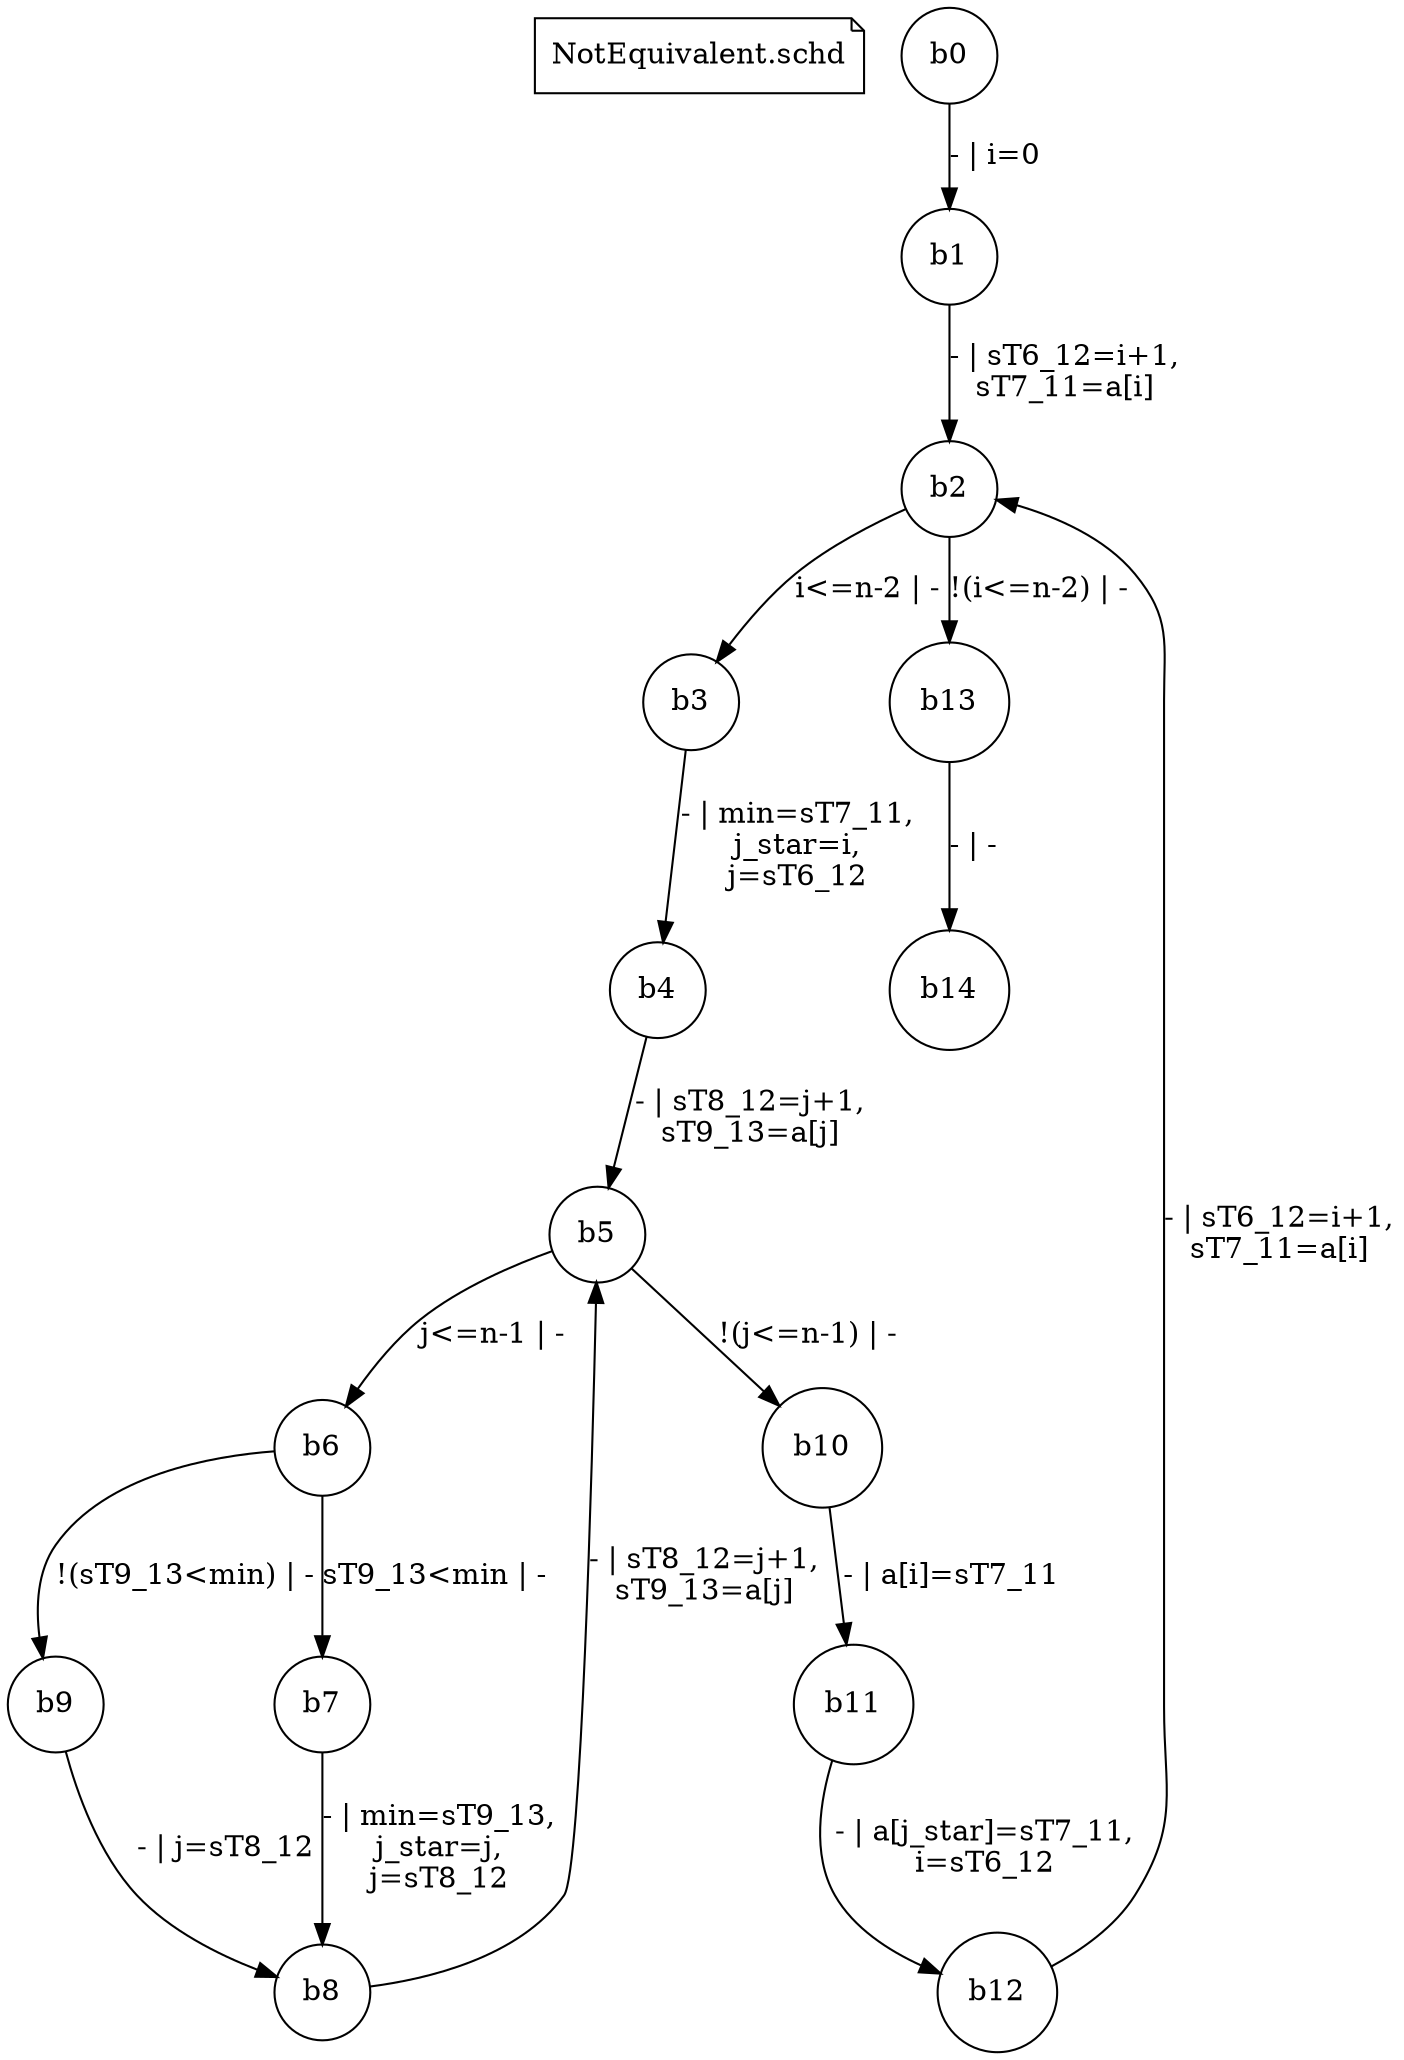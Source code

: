 digraph fsmdIndot {

"NotEquivalent.schd" [shape=note];
b0 [shape=circle];
b1 [shape=circle];
b0 -> b1 [label="- | i=0"];
b1 [shape=circle];
b2 [shape=circle];
b1 -> b2 [label="- | sT6_12=i+1,\nsT7_11=a[i]"];
b2 [shape=circle];
b3 [shape=circle];
b2 -> b3 [label="i<=n-2 | -"];
b13 [shape=circle];
b2 -> b13 [label="!(i<=n-2) | -"];
b3 [shape=circle];
b4 [shape=circle];
b3 -> b4 [label="- | min=sT7_11,\nj_star=i,\nj=sT6_12"];
b4 [shape=circle];
b5 [shape=circle];
b4 -> b5 [label="- | sT8_12=j+1,\nsT9_13=a[j]"];
b5 [shape=circle];
b6 [shape=circle];
b5 -> b6 [label="j<=n-1 | -"];
b10 [shape=circle];
b5 -> b10 [label="!(j<=n-1) | -"];
b6 [shape=circle];
b7 [shape=circle];
b6 -> b7 [label="sT9_13<min | -"];
b9 [shape=circle];
b6 -> b9 [label="!(sT9_13<min) | -"];
b7 [shape=circle];
b8 [shape=circle];
b7 -> b8 [label="- | min=sT9_13,\nj_star=j,\nj=sT8_12"];
b9 [shape=circle];
b8 [shape=circle];
b9 -> b8 [label="- | j=sT8_12"];
b8 [shape=circle];
b5 [shape=circle];
b8 -> b5 [label="- | sT8_12=j+1,\nsT9_13=a[j]"];
b10 [shape=circle];
b11 [shape=circle];
b10 -> b11 [label="- | a[i]=sT7_11"];
b11 [shape=circle];
b12 [shape=circle];
b11 -> b12 [label="- | a[j_star]=sT7_11,\ni=sT6_12"];
b12 [shape=circle];
b2 [shape=circle];
b12 -> b2 [label="- | sT6_12=i+1,\nsT7_11=a[i]"];
b13 [shape=circle];
b14 [shape=circle];
b13 -> b14 [label="- | -"];

}
